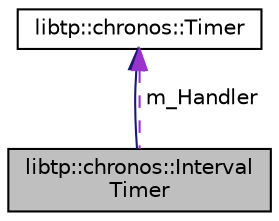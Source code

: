 digraph "libtp::chronos::IntervalTimer"
{
 // LATEX_PDF_SIZE
  edge [fontname="Helvetica",fontsize="10",labelfontname="Helvetica",labelfontsize="10"];
  node [fontname="Helvetica",fontsize="10",shape=record];
  Node1 [label="libtp::chronos::Interval\lTimer",height=0.2,width=0.4,color="black", fillcolor="grey75", style="filled", fontcolor="black",tooltip=" "];
  Node2 -> Node1 [dir="back",color="midnightblue",fontsize="10",style="solid",fontname="Helvetica"];
  Node2 [label="libtp::chronos::Timer",height=0.2,width=0.4,color="black", fillcolor="white", style="filled",URL="$d7/d87/classlibtp_1_1chronos_1_1Timer.html",tooltip=" "];
  Node2 -> Node1 [dir="back",color="darkorchid3",fontsize="10",style="dashed",label=" m_Handler" ,fontname="Helvetica"];
}
